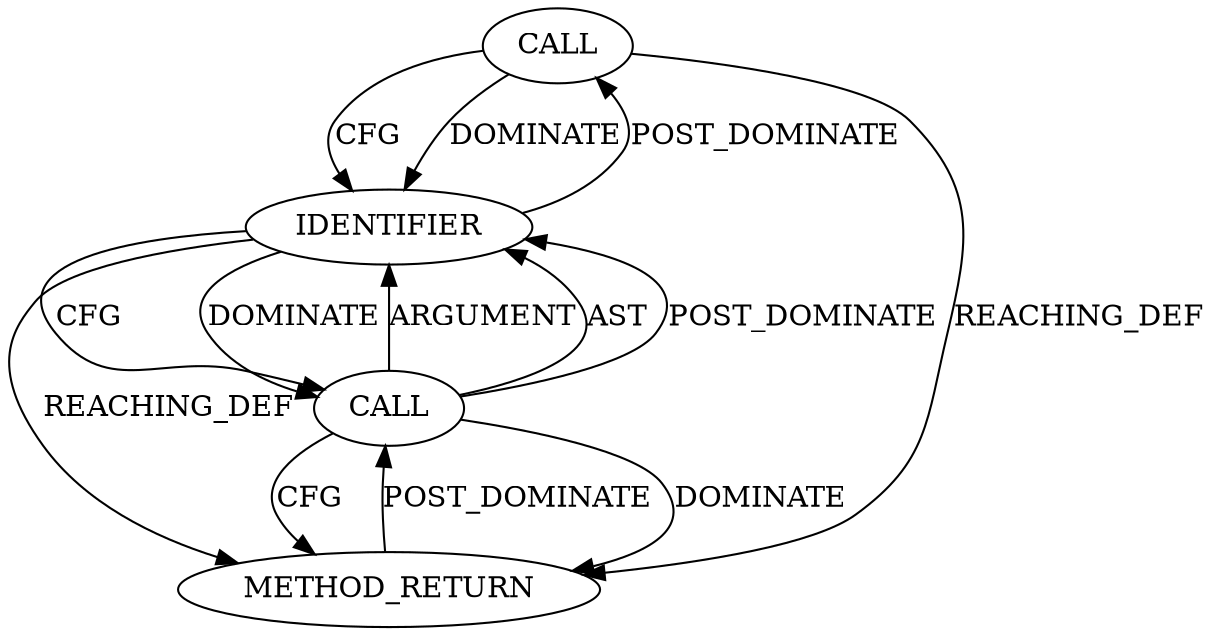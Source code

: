 digraph {
  30064771112[label=CALL ARGUMENT_INDEX="-1" CODE="pthread_mutex_destroy(&work_mutex)" COLUMN_NUMBER="5" DISPATCH_TYPE="STATIC_DISPATCH" LINE_NUMBER="64" METHOD_FULL_NAME="pthread_mutex_destroy" NAME="pthread_mutex_destroy" ORDER="16" SIGNATURE="" TYPE_FULL_NAME="ANY"]
  68719476763[label=IDENTIFIER ARGUMENT_INDEX="1" CODE="EXIT_SUCCESS" COLUMN_NUMBER="10" LINE_NUMBER="65" NAME="EXIT_SUCCESS" ORDER="1" TYPE_FULL_NAME="ANY"]
  128849018880[label=METHOD_RETURN CODE="RET" COLUMN_NUMBER="1" EVALUATION_STRATEGY="BY_VALUE" LINE_NUMBER="14" ORDER="2" TYPE_FULL_NAME="int"]
  30064771114[label=CALL ARGUMENT_INDEX="-1" CODE="exit(EXIT_SUCCESS)" COLUMN_NUMBER="5" DISPATCH_TYPE="STATIC_DISPATCH" LINE_NUMBER="65" METHOD_FULL_NAME="exit" NAME="exit" ORDER="17" SIGNATURE="" TYPE_FULL_NAME="ANY"]
  30064771112 -> 68719476763 [label=CFG]
  30064771112 -> 68719476763 [label=DOMINATE]
  30064771112 -> 128849018880 [label=REACHING_DEF]
  30064771114 -> 68719476763 [label=ARGUMENT]
  30064771114 -> 68719476763 [label=AST]
  30064771114 -> 128849018880 [label=CFG]
  30064771114 -> 128849018880 [label=DOMINATE]
  30064771114 -> 68719476763 [label=POST_DOMINATE]
  68719476763 -> 30064771114 [label=CFG]
  68719476763 -> 30064771114 [label=DOMINATE]
  68719476763 -> 30064771112 [label=POST_DOMINATE]
  68719476763 -> 128849018880 [label=REACHING_DEF]
  128849018880 -> 30064771114 [label=POST_DOMINATE]
}